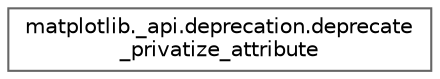digraph "Graphical Class Hierarchy"
{
 // LATEX_PDF_SIZE
  bgcolor="transparent";
  edge [fontname=Helvetica,fontsize=10,labelfontname=Helvetica,labelfontsize=10];
  node [fontname=Helvetica,fontsize=10,shape=box,height=0.2,width=0.4];
  rankdir="LR";
  Node0 [id="Node000000",label="matplotlib._api.deprecation.deprecate\l_privatize_attribute",height=0.2,width=0.4,color="grey40", fillcolor="white", style="filled",URL="$d4/d49/classmatplotlib_1_1__api_1_1deprecation_1_1deprecate__privatize__attribute.html",tooltip=" "];
}
